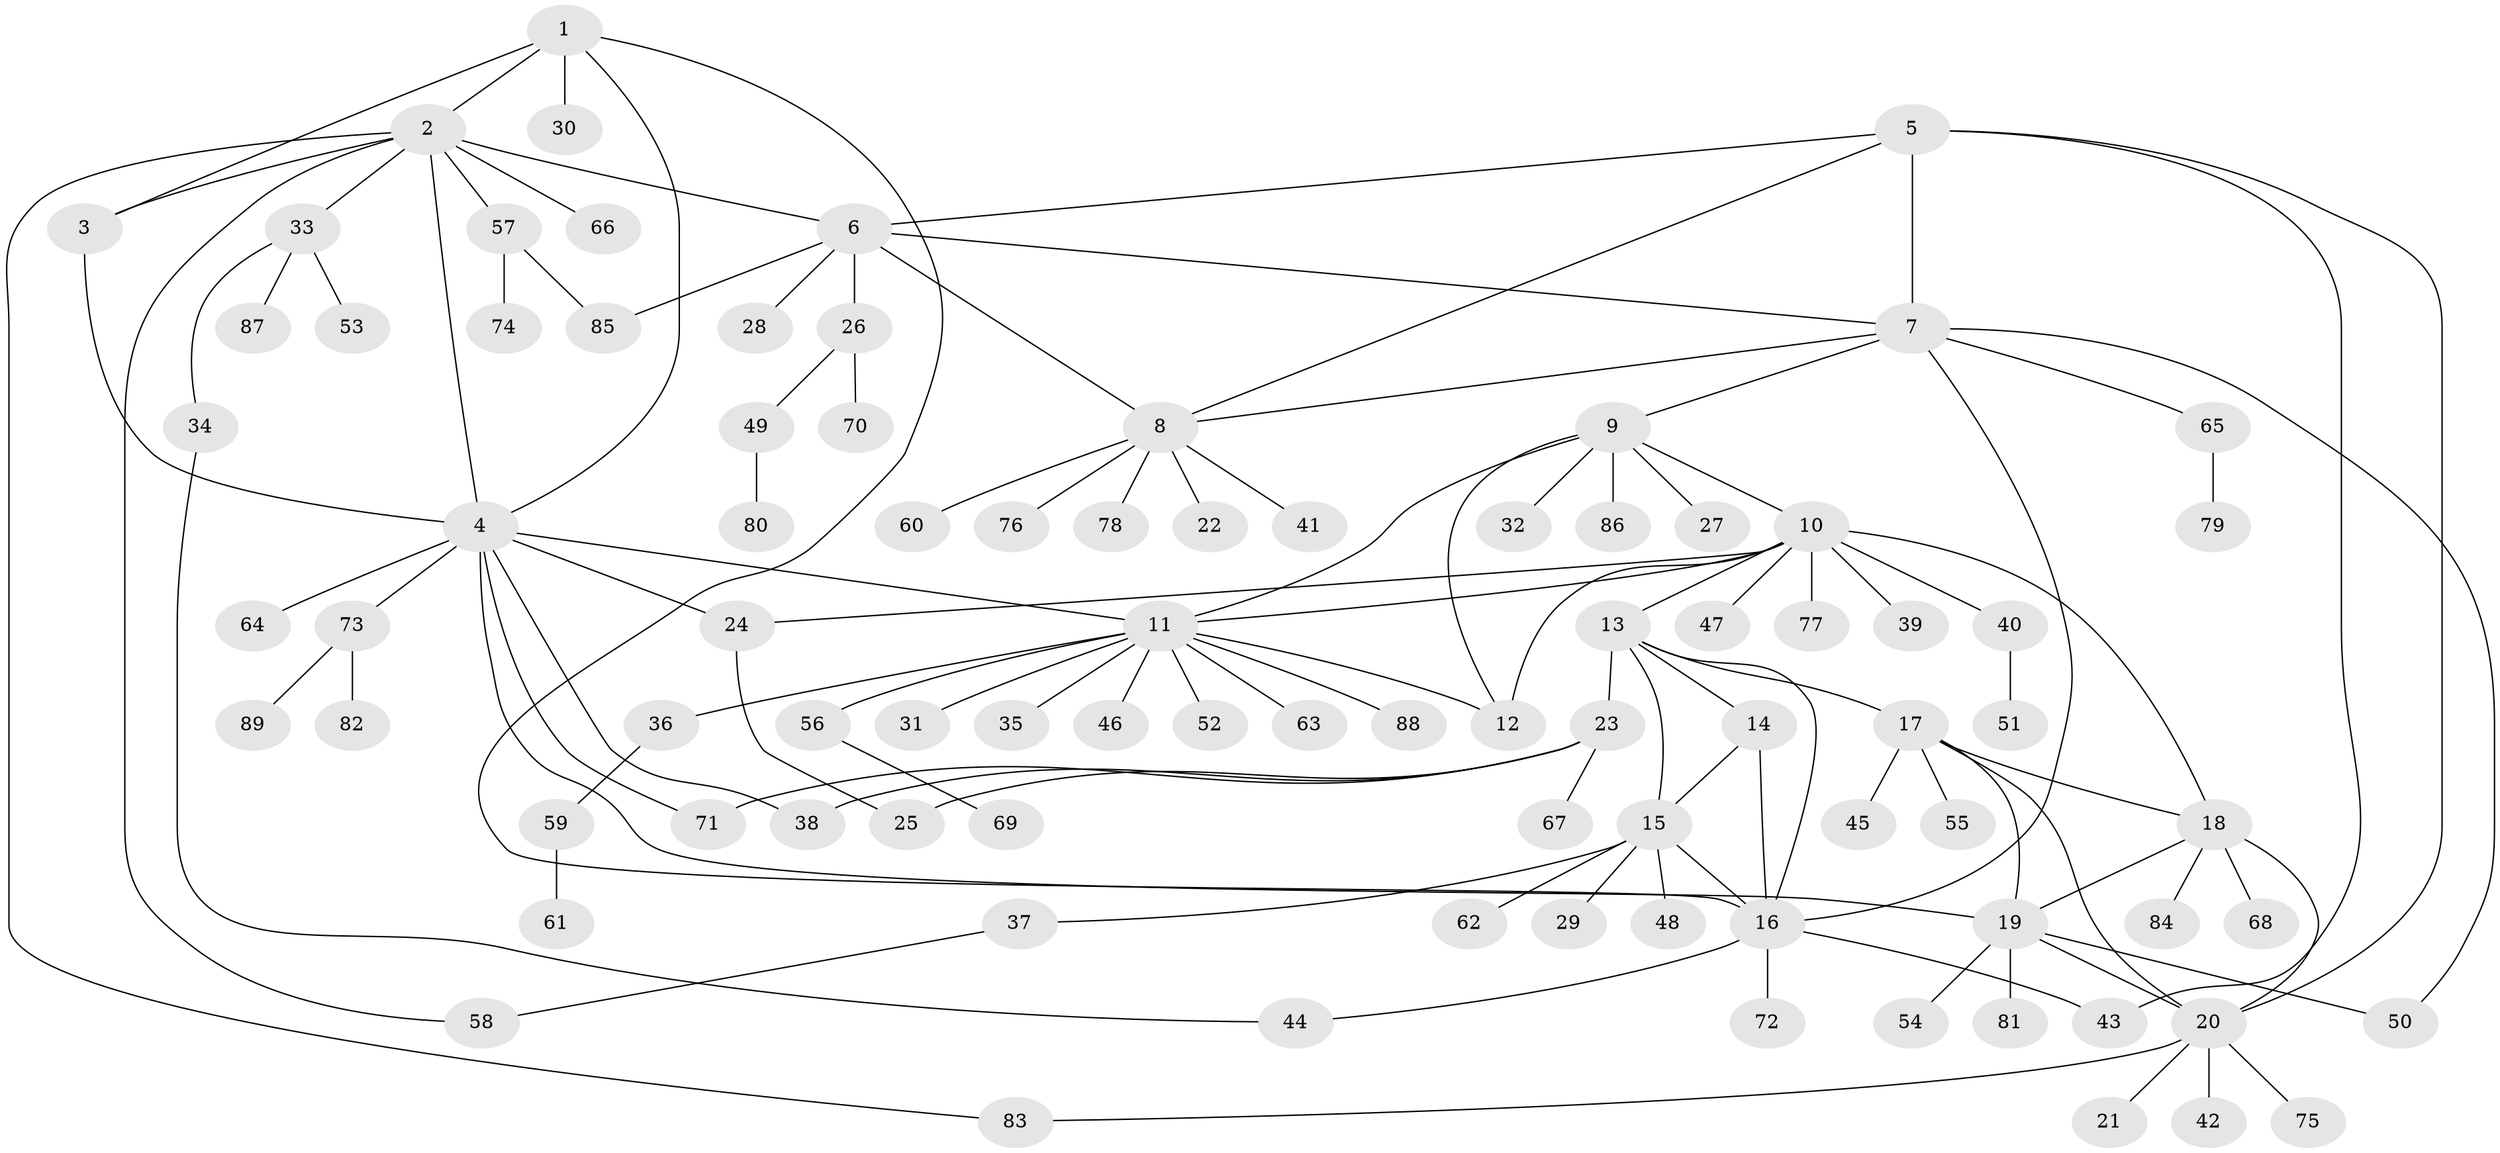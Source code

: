 // Generated by graph-tools (version 1.1) at 2025/50/03/09/25 03:50:38]
// undirected, 89 vertices, 119 edges
graph export_dot {
graph [start="1"]
  node [color=gray90,style=filled];
  1;
  2;
  3;
  4;
  5;
  6;
  7;
  8;
  9;
  10;
  11;
  12;
  13;
  14;
  15;
  16;
  17;
  18;
  19;
  20;
  21;
  22;
  23;
  24;
  25;
  26;
  27;
  28;
  29;
  30;
  31;
  32;
  33;
  34;
  35;
  36;
  37;
  38;
  39;
  40;
  41;
  42;
  43;
  44;
  45;
  46;
  47;
  48;
  49;
  50;
  51;
  52;
  53;
  54;
  55;
  56;
  57;
  58;
  59;
  60;
  61;
  62;
  63;
  64;
  65;
  66;
  67;
  68;
  69;
  70;
  71;
  72;
  73;
  74;
  75;
  76;
  77;
  78;
  79;
  80;
  81;
  82;
  83;
  84;
  85;
  86;
  87;
  88;
  89;
  1 -- 2;
  1 -- 3;
  1 -- 4;
  1 -- 16;
  1 -- 30;
  2 -- 3;
  2 -- 4;
  2 -- 6;
  2 -- 33;
  2 -- 57;
  2 -- 58;
  2 -- 66;
  2 -- 83;
  3 -- 4;
  4 -- 11;
  4 -- 19;
  4 -- 24;
  4 -- 38;
  4 -- 64;
  4 -- 71;
  4 -- 73;
  5 -- 6;
  5 -- 7;
  5 -- 8;
  5 -- 20;
  5 -- 43;
  6 -- 7;
  6 -- 8;
  6 -- 26;
  6 -- 28;
  6 -- 85;
  7 -- 8;
  7 -- 9;
  7 -- 16;
  7 -- 50;
  7 -- 65;
  8 -- 22;
  8 -- 41;
  8 -- 60;
  8 -- 76;
  8 -- 78;
  9 -- 10;
  9 -- 11;
  9 -- 12;
  9 -- 27;
  9 -- 32;
  9 -- 86;
  10 -- 11;
  10 -- 12;
  10 -- 13;
  10 -- 18;
  10 -- 24;
  10 -- 39;
  10 -- 40;
  10 -- 47;
  10 -- 77;
  11 -- 12;
  11 -- 31;
  11 -- 35;
  11 -- 36;
  11 -- 46;
  11 -- 52;
  11 -- 56;
  11 -- 63;
  11 -- 88;
  13 -- 14;
  13 -- 15;
  13 -- 16;
  13 -- 17;
  13 -- 23;
  14 -- 15;
  14 -- 16;
  15 -- 16;
  15 -- 29;
  15 -- 37;
  15 -- 48;
  15 -- 62;
  16 -- 43;
  16 -- 44;
  16 -- 72;
  17 -- 18;
  17 -- 19;
  17 -- 20;
  17 -- 45;
  17 -- 55;
  18 -- 19;
  18 -- 20;
  18 -- 68;
  18 -- 84;
  19 -- 20;
  19 -- 50;
  19 -- 54;
  19 -- 81;
  20 -- 21;
  20 -- 42;
  20 -- 75;
  20 -- 83;
  23 -- 25;
  23 -- 38;
  23 -- 67;
  23 -- 71;
  24 -- 25;
  26 -- 49;
  26 -- 70;
  33 -- 34;
  33 -- 53;
  33 -- 87;
  34 -- 44;
  36 -- 59;
  37 -- 58;
  40 -- 51;
  49 -- 80;
  56 -- 69;
  57 -- 74;
  57 -- 85;
  59 -- 61;
  65 -- 79;
  73 -- 82;
  73 -- 89;
}
